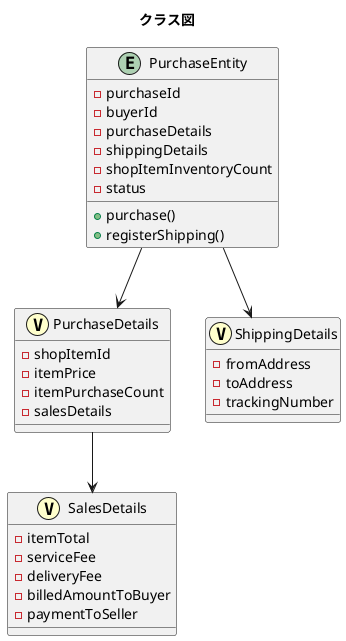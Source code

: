 @startuml
title クラス図

entity PurchaseEntity {
    - purchaseId
    - buyerId
    - purchaseDetails
    - shippingDetails
    - shopItemInventoryCount
    - status
    + purchase()
    + registerShipping()
}

class PurchaseDetails <<(V,business)>> {
    - shopItemId
    - itemPrice
    - itemPurchaseCount
    - salesDetails
}

class SalesDetails <<(V,business)>> {
    - itemTotal
    - serviceFee
    - deliveryFee
    - billedAmountToBuyer
    - paymentToSeller
}

class ShippingDetails <<(V,business)>> {
    - fromAddress
    - toAddress
    - trackingNumber
}

PurchaseEntity --> PurchaseDetails
PurchaseEntity --> ShippingDetails
PurchaseDetails --> SalesDetails
@enduml
